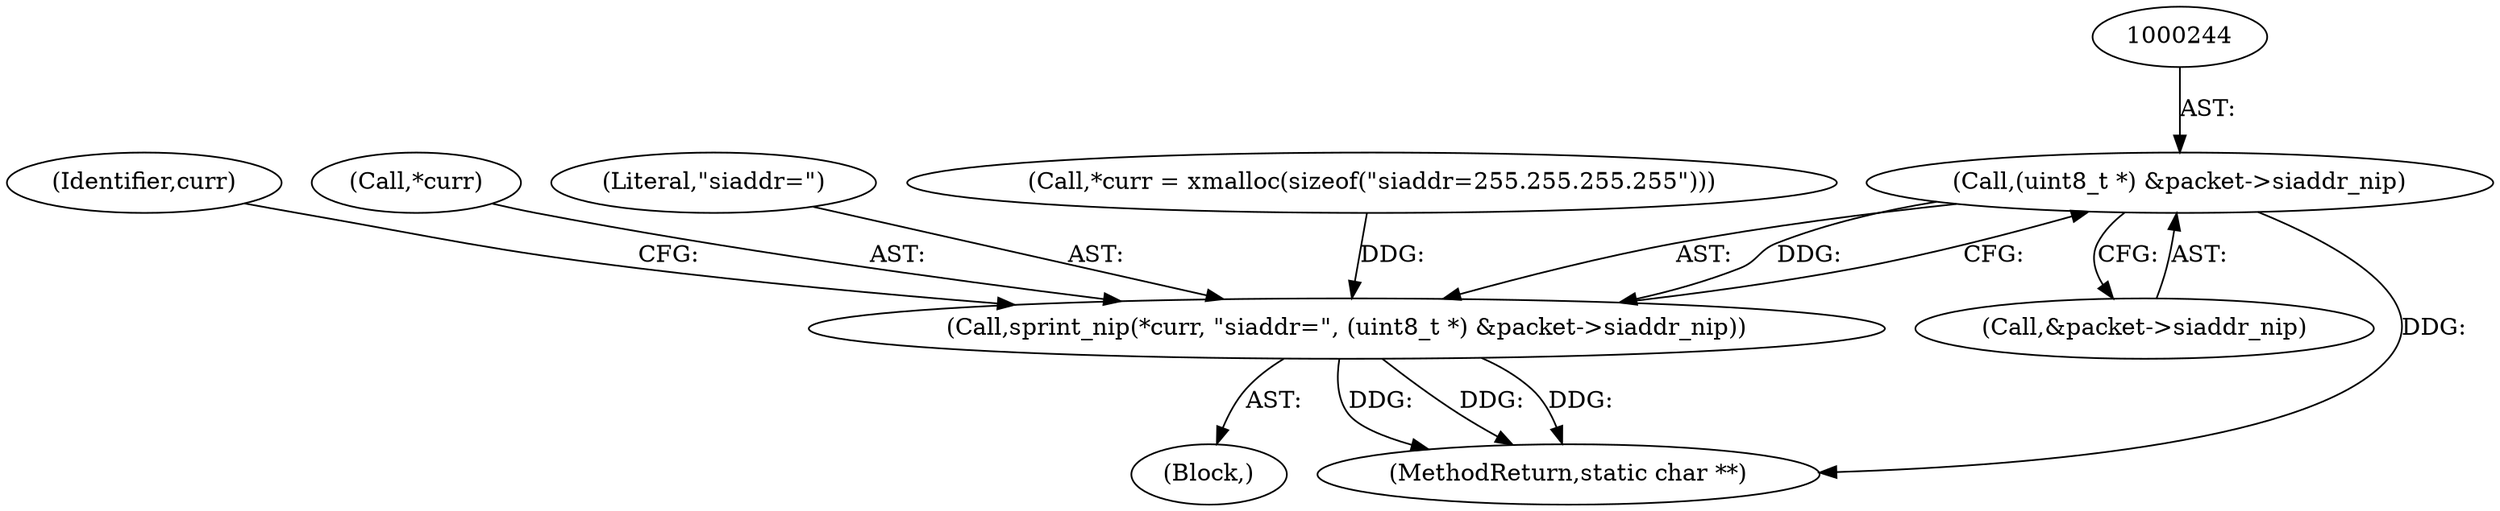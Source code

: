digraph "0_busybox_74d9f1ba37010face4bd1449df4d60dd84450b06_0@pointer" {
"1000243" [label="(Call,(uint8_t *) &packet->siaddr_nip)"];
"1000239" [label="(Call,sprint_nip(*curr, \"siaddr=\", (uint8_t *) &packet->siaddr_nip))"];
"1000243" [label="(Call,(uint8_t *) &packet->siaddr_nip)"];
"1000232" [label="(Block,)"];
"1000252" [label="(Identifier,curr)"];
"1000240" [label="(Call,*curr)"];
"1000239" [label="(Call,sprint_nip(*curr, \"siaddr=\", (uint8_t *) &packet->siaddr_nip))"];
"1000245" [label="(Call,&packet->siaddr_nip)"];
"1000242" [label="(Literal,\"siaddr=\")"];
"1000233" [label="(Call,*curr = xmalloc(sizeof(\"siaddr=255.255.255.255\")))"];
"1000470" [label="(MethodReturn,static char **)"];
"1000243" -> "1000239"  [label="AST: "];
"1000243" -> "1000245"  [label="CFG: "];
"1000244" -> "1000243"  [label="AST: "];
"1000245" -> "1000243"  [label="AST: "];
"1000239" -> "1000243"  [label="CFG: "];
"1000243" -> "1000470"  [label="DDG: "];
"1000243" -> "1000239"  [label="DDG: "];
"1000239" -> "1000232"  [label="AST: "];
"1000240" -> "1000239"  [label="AST: "];
"1000242" -> "1000239"  [label="AST: "];
"1000252" -> "1000239"  [label="CFG: "];
"1000239" -> "1000470"  [label="DDG: "];
"1000239" -> "1000470"  [label="DDG: "];
"1000239" -> "1000470"  [label="DDG: "];
"1000233" -> "1000239"  [label="DDG: "];
}
